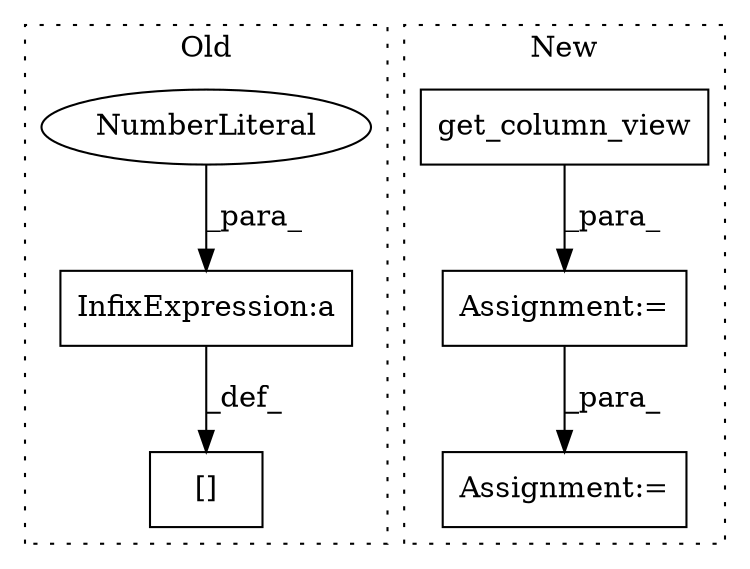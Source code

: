 digraph G {
subgraph cluster0 {
1 [label="[]" a="2" s="2236,2248" l="7,1" shape="box"];
3 [label="InfixExpression:a" a="27" s="2253" l="3" shape="box"];
4 [label="NumberLiteral" a="34" s="2252" l="1" shape="ellipse"];
label = "Old";
style="dotted";
}
subgraph cluster1 {
2 [label="get_column_view" a="32" s="2397,2417" l="16,1" shape="box"];
5 [label="Assignment:=" a="7" s="2379" l="1" shape="box"];
6 [label="Assignment:=" a="7" s="2462" l="2" shape="box"];
label = "New";
style="dotted";
}
2 -> 5 [label="_para_"];
3 -> 1 [label="_def_"];
4 -> 3 [label="_para_"];
5 -> 6 [label="_para_"];
}